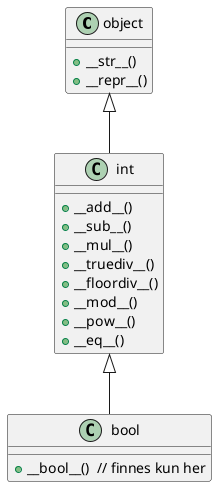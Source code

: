 @startuml
class object {
  + __str__()
  + __repr__()
}

class int {
  + __add__()
  + __sub__()
  + __mul__()
  + __truediv__()
  + __floordiv__()
  + __mod__()
  + __pow__()
  + __eq__()
/'  + __lt__()
  // arver __str__() og __repr__()'/
}

class bool {
  + __bool__()  // finnes kun her
  /'// arver __str__() og __repr__()'/
}

object <|-- int
int <|-- bool
@enduml
